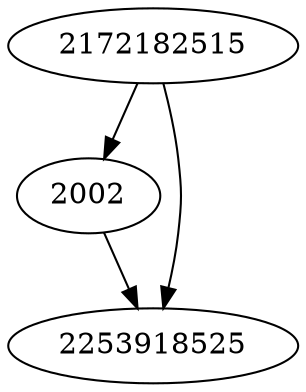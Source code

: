 strict digraph  {
2002;
2172182515;
2253918525;
2002 -> 2253918525;
2172182515 -> 2253918525;
2172182515 -> 2002;
}

